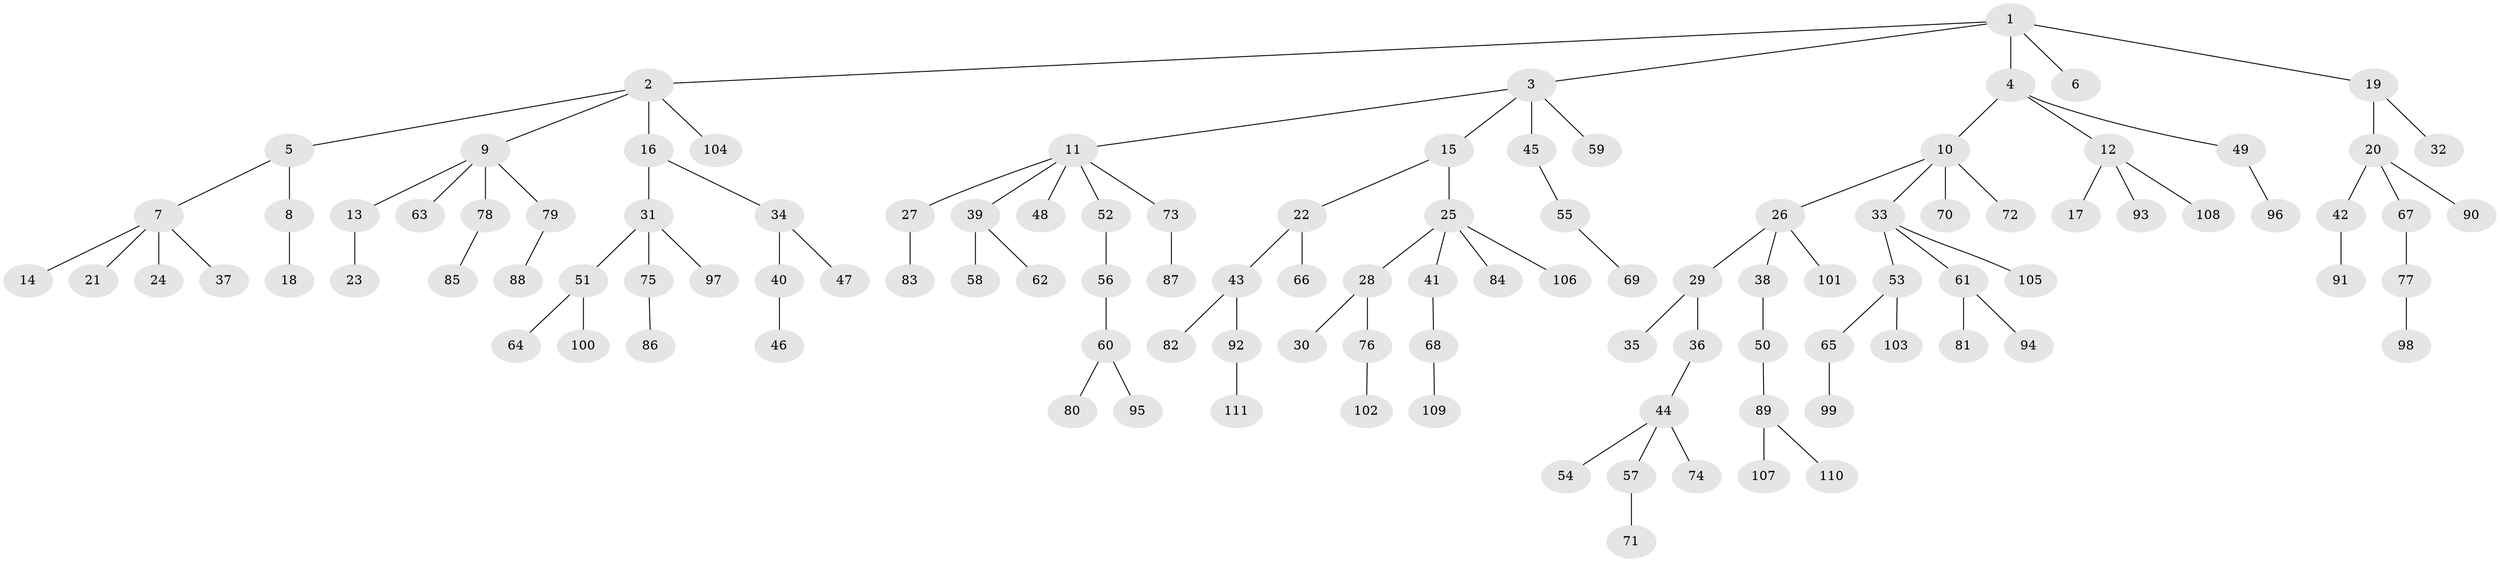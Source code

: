 // Generated by graph-tools (version 1.1) at 2025/11/02/27/25 16:11:26]
// undirected, 111 vertices, 110 edges
graph export_dot {
graph [start="1"]
  node [color=gray90,style=filled];
  1;
  2;
  3;
  4;
  5;
  6;
  7;
  8;
  9;
  10;
  11;
  12;
  13;
  14;
  15;
  16;
  17;
  18;
  19;
  20;
  21;
  22;
  23;
  24;
  25;
  26;
  27;
  28;
  29;
  30;
  31;
  32;
  33;
  34;
  35;
  36;
  37;
  38;
  39;
  40;
  41;
  42;
  43;
  44;
  45;
  46;
  47;
  48;
  49;
  50;
  51;
  52;
  53;
  54;
  55;
  56;
  57;
  58;
  59;
  60;
  61;
  62;
  63;
  64;
  65;
  66;
  67;
  68;
  69;
  70;
  71;
  72;
  73;
  74;
  75;
  76;
  77;
  78;
  79;
  80;
  81;
  82;
  83;
  84;
  85;
  86;
  87;
  88;
  89;
  90;
  91;
  92;
  93;
  94;
  95;
  96;
  97;
  98;
  99;
  100;
  101;
  102;
  103;
  104;
  105;
  106;
  107;
  108;
  109;
  110;
  111;
  1 -- 2;
  1 -- 3;
  1 -- 4;
  1 -- 6;
  1 -- 19;
  2 -- 5;
  2 -- 9;
  2 -- 16;
  2 -- 104;
  3 -- 11;
  3 -- 15;
  3 -- 45;
  3 -- 59;
  4 -- 10;
  4 -- 12;
  4 -- 49;
  5 -- 7;
  5 -- 8;
  7 -- 14;
  7 -- 21;
  7 -- 24;
  7 -- 37;
  8 -- 18;
  9 -- 13;
  9 -- 63;
  9 -- 78;
  9 -- 79;
  10 -- 26;
  10 -- 33;
  10 -- 70;
  10 -- 72;
  11 -- 27;
  11 -- 39;
  11 -- 48;
  11 -- 52;
  11 -- 73;
  12 -- 17;
  12 -- 93;
  12 -- 108;
  13 -- 23;
  15 -- 22;
  15 -- 25;
  16 -- 31;
  16 -- 34;
  19 -- 20;
  19 -- 32;
  20 -- 42;
  20 -- 67;
  20 -- 90;
  22 -- 43;
  22 -- 66;
  25 -- 28;
  25 -- 41;
  25 -- 84;
  25 -- 106;
  26 -- 29;
  26 -- 38;
  26 -- 101;
  27 -- 83;
  28 -- 30;
  28 -- 76;
  29 -- 35;
  29 -- 36;
  31 -- 51;
  31 -- 75;
  31 -- 97;
  33 -- 53;
  33 -- 61;
  33 -- 105;
  34 -- 40;
  34 -- 47;
  36 -- 44;
  38 -- 50;
  39 -- 58;
  39 -- 62;
  40 -- 46;
  41 -- 68;
  42 -- 91;
  43 -- 82;
  43 -- 92;
  44 -- 54;
  44 -- 57;
  44 -- 74;
  45 -- 55;
  49 -- 96;
  50 -- 89;
  51 -- 64;
  51 -- 100;
  52 -- 56;
  53 -- 65;
  53 -- 103;
  55 -- 69;
  56 -- 60;
  57 -- 71;
  60 -- 80;
  60 -- 95;
  61 -- 81;
  61 -- 94;
  65 -- 99;
  67 -- 77;
  68 -- 109;
  73 -- 87;
  75 -- 86;
  76 -- 102;
  77 -- 98;
  78 -- 85;
  79 -- 88;
  89 -- 107;
  89 -- 110;
  92 -- 111;
}
